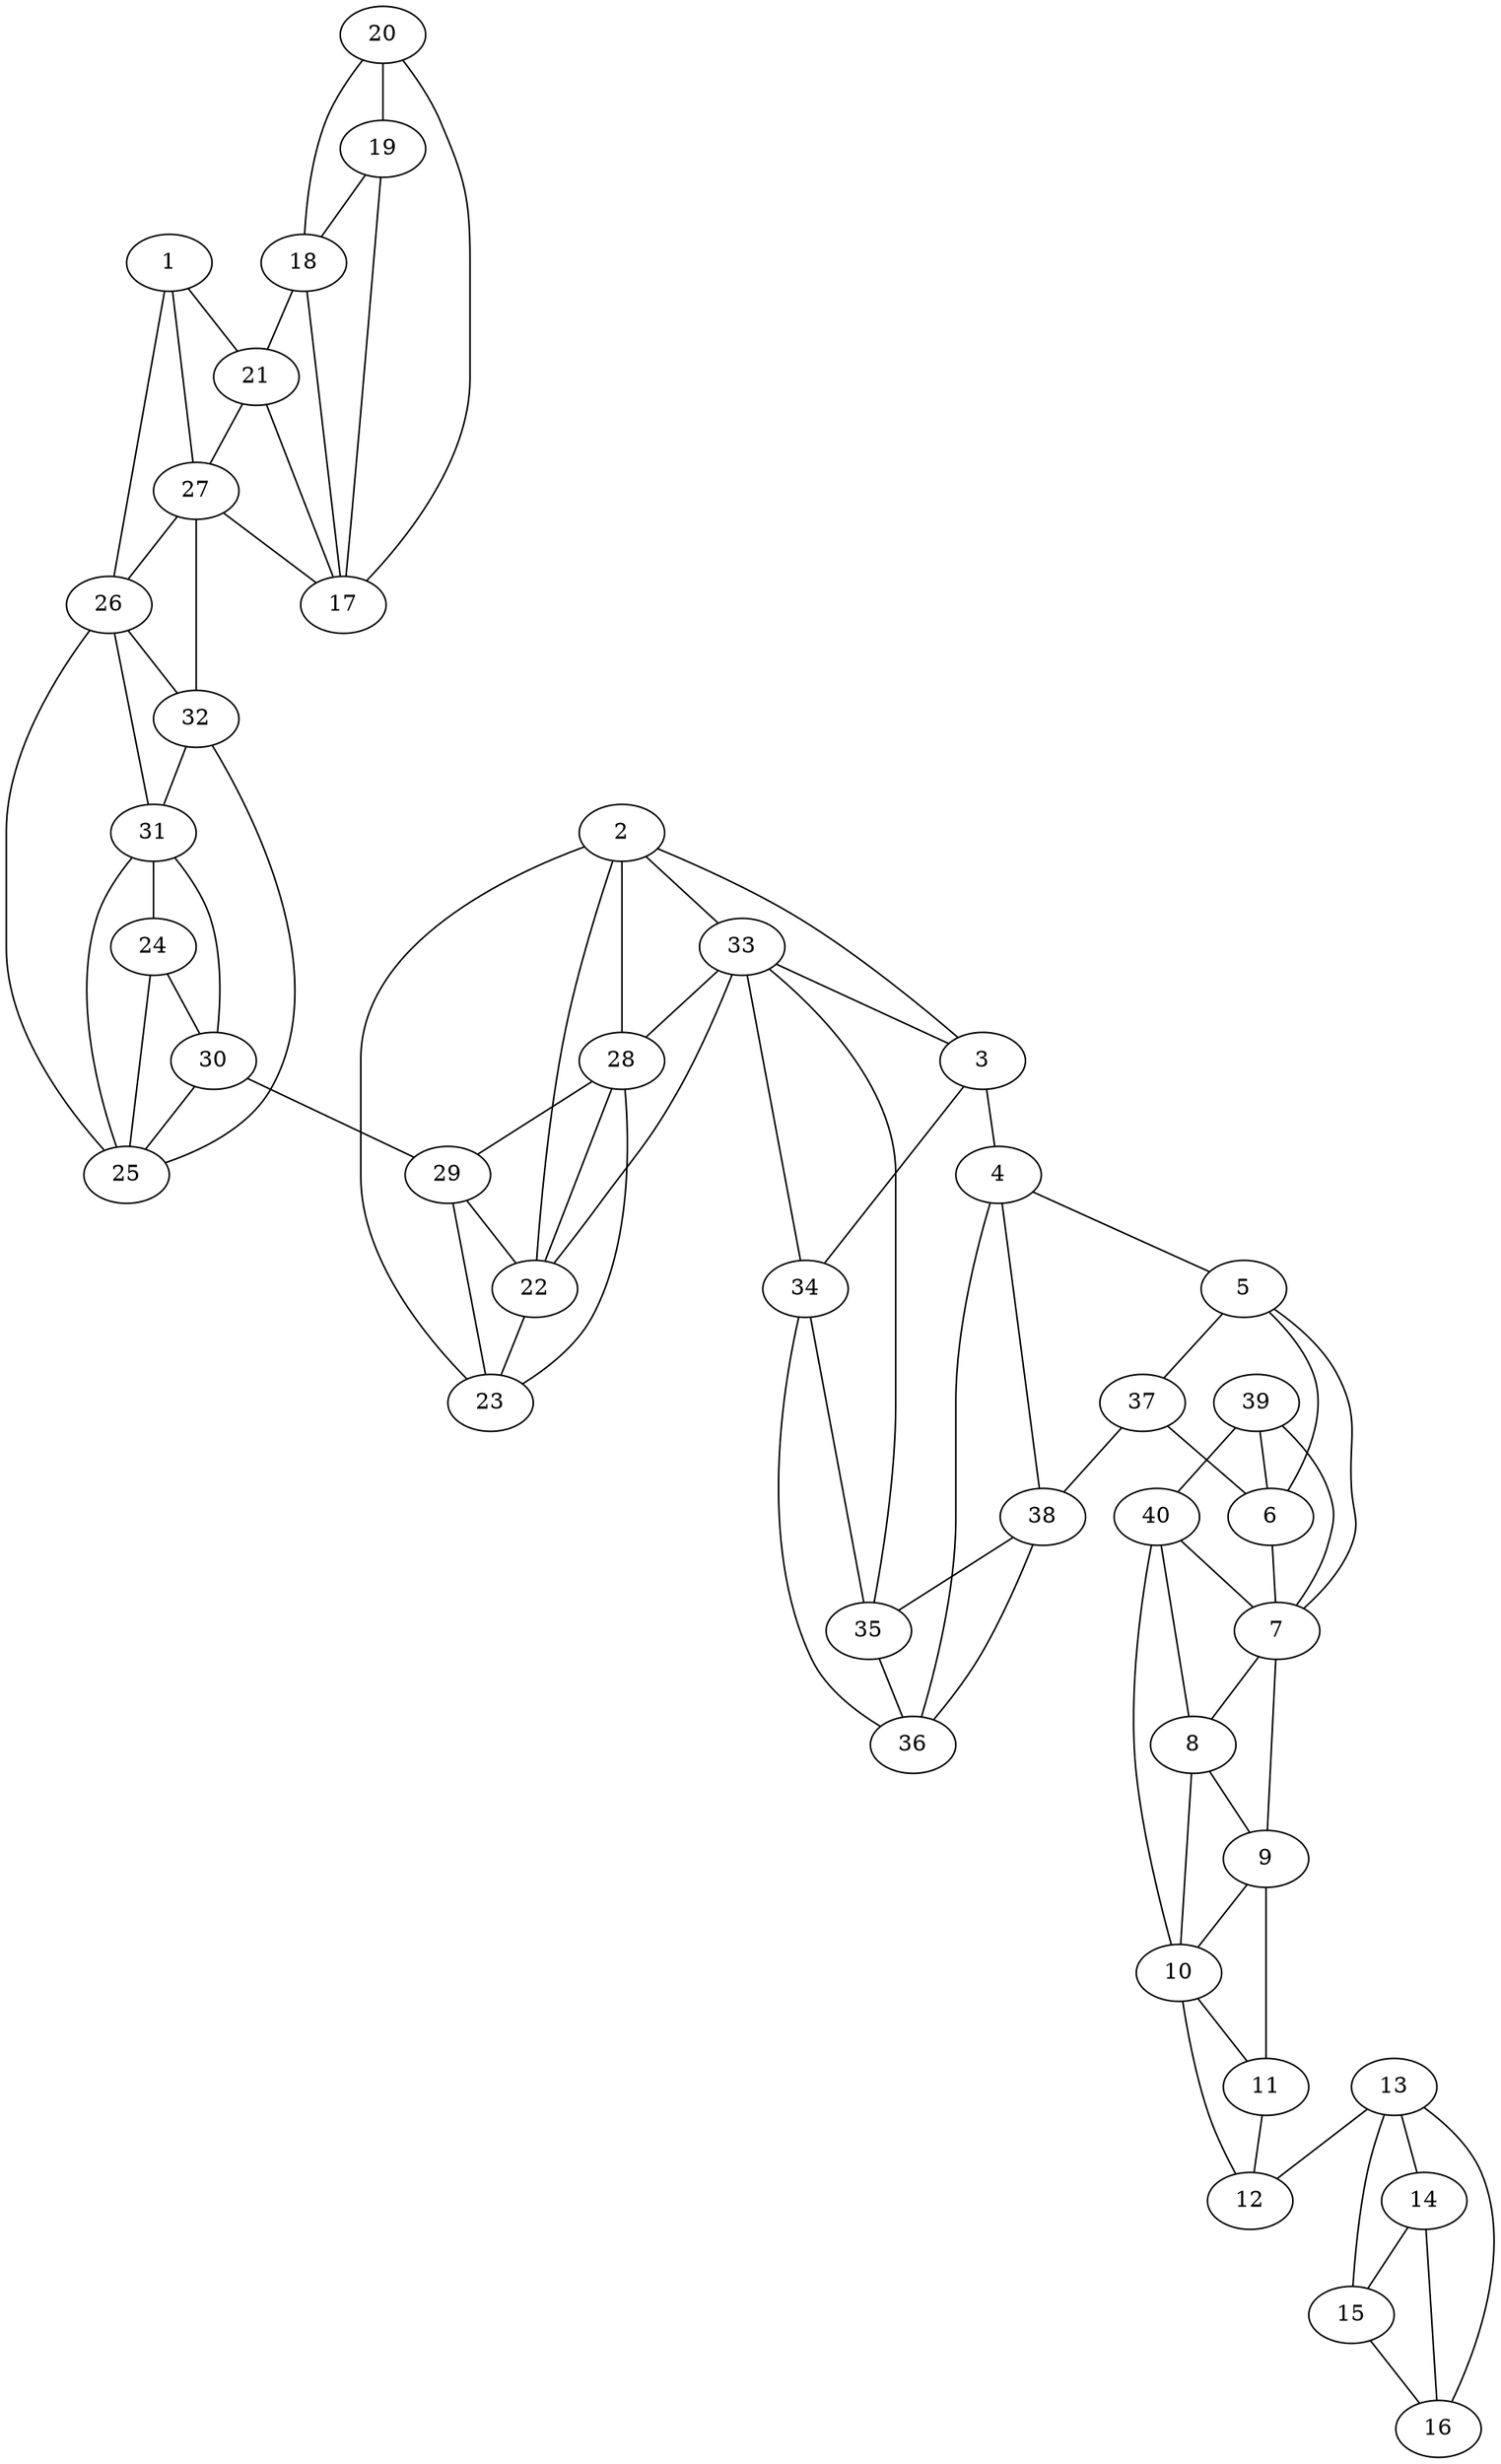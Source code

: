 graph pdb1ksw {
	1	 [aaLength=10,
		sequence=DGLCHRLTTV,
		type=0];
	21	 [aaLength=3,
		sequence=TQF,
		type=1];
	1 -- 21	 [distance0="40.86462",
		frequency=1,
		type0=2];
	26	 [aaLength=6,
		sequence=TQGLAK,
		type=1];
	1 -- 26	 [distance0="40.86462",
		frequency=1,
		type0=3];
	27	 [aaLength=3,
		sequence=YSK,
		type=1];
	1 -- 27	 [distance0="37.49556",
		frequency=1,
		type0=1];
	2	 [aaLength=10,
		sequence=SPEAFLQEAQ,
		type=0];
	22	 [aaLength=3,
		sequence=PGT,
		type=1];
	2 -- 22	 [distance0="41.41472",
		frequency=1,
		type0=1];
	23	 [aaLength=4,
		sequence=AIKT,
		type=1];
	2 -- 23	 [distance0="42.41673",
		frequency=1,
		type0=3];
	28	 [aaLength=3,
		sequence=PGT,
		type=1];
	2 -- 28	 [distance0="41.41472",
		frequency=1,
		type0=2];
	33	 [aaLength=2,
		sequence=QL,
		type=1];
	2 -- 33	 [distance0="11.0",
		frequency=1,
		type0=4];
	3	 [aaLength=3,
		sequence=GSL,
		type=0];
	3 -- 2	 [distance0="58.38343",
		frequency=1,
		type0=2];
	4	 [aaLength=13,
		sequence=HRDLRAANILVGE,
		type=0];
	3 -- 4	 [distance0="43.58272",
		frequency=1,
		type0=1];
	34	 [aaLength=9,
		sequence=DFLKGETGK,
		type=1];
	3 -- 34	 [distance0="68.50944",
		distance1="1.0",
		frequency=2,
		type0=3,
		type1=4];
	5	 [aaLength=7,
		sequence=IKWTAPE,
		type=0];
	4 -- 5	 [distance0="49.29635",
		frequency=1,
		type0=2];
	36	 [aaLength=8,
		sequence=ASGMAYVE,
		type=1];
	4 -- 36	 [distance0="61.50555",
		frequency=1,
		type0=3];
	38	 [aaLength=5,
		sequence=GLARL,
		type=1];
	4 -- 38	 [distance0="9.0",
		frequency=1,
		type0=4];
	7	 [aaLength=3,
		sequence=REV,
		type=0];
	5 -- 7	 [distance0="43.60551",
		frequency=1,
		type0=3];
	6	 [aaLength=22,
		sequence=TIKSDVWSFGILLTELTTKGRV,
		type=0];
	5 -- 6	 [distance0="15.57203",
		distance1="7.0",
		frequency=2,
		type0=1,
		type1=4];
	37	 [aaLength=5,
		sequence=YTARQ,
		type=1];
	5 -- 37	 [distance0="42.8968",
		frequency=1,
		type0=2];
	6 -- 7	 [distance0="29.45739",
		distance1="7.0",
		frequency=2,
		type0=2,
		type1=4];
	8	 [aaLength=6,
		sequence=CPESLH,
		type=0];
	7 -- 8	 [distance0="23.56257",
		frequency=1,
		type0=1];
	9	 [aaLength=6,
		sequence=LMCQCW,
		type=0];
	7 -- 9	 [distance0="33.03402",
		frequency=1,
		type0=3];
	10	 [aaLength=5,
		sequence=RPTFE,
		type=0];
	8 -- 10	 [distance0="22.85692",
		frequency=1,
		type0=2];
	8 -- 9	 [distance0="10.25531",
		distance1="1.0",
		frequency=2,
		type0=1,
		type1=4];
	9 -- 10	 [distance0="19.68219",
		distance1="6.0",
		frequency=2,
		type0=2,
		type1=4];
	11	 [aaLength=8,
		sequence=YLQAFLED,
		type=0];
	9 -- 11	 [distance0="20.15724",
		frequency=1,
		type0=3];
	10 -- 11	 [distance0="10.01907",
		distance1="0.0",
		frequency=2,
		type0=1,
		type1=5];
	12	 [aaLength=17,
		sequence=TSTEPQXQPGENL,
		type=0];
	11 -- 12	 [distance0="17.1183",
		distance1="2.0",
		frequency=2,
		type0=2,
		type1=4];
	12 -- 10	 [distance0="15.90714",
		frequency=1,
		type0=1];
	13	 [aaLength=11,
		sequence=vanDerWaals,
		type=0];
	13 -- 12	 [distance0="29.55824",
		frequency=1,
		type0=2];
	14	 [aaLength=12,
		sequence=vanDerWaals,
		type=0];
	13 -- 14	 [distance0="27.65355",
		distance1="0.0",
		frequency=2,
		type0=1,
		type1=4];
	15	 [aaLength=5,
		sequence=vanDerWaals,
		type=0];
	13 -- 15	 [distance0="35.35428",
		frequency=1,
		type0=3];
	14 -- 15	 [distance0="20.26774",
		distance1="0.0",
		frequency=2,
		type0=1,
		type1=4];
	16	 [aaLength=11,
		sequence=vanDerWaals,
		type=0];
	14 -- 16	 [distance0="22.63887",
		frequency=1,
		type0=2];
	15 -- 16	 [distance0="17.70525",
		distance1="0.0",
		frequency=2,
		type0=1,
		type1=4];
	16 -- 13	 [distance0="44.40799",
		frequency=1,
		type0=3];
	17	 [aaLength=5,
		sequence=GGFYI,
		type=1];
	17 -- 21	 [distance0="8.0",
		distance1="3.0",
		frequency=2,
		type0=1,
		type1=4];
	18	 [aaLength=6,
		sequence=VKHYKI,
		type=1];
	18 -- 17	 [distance0="11.0",
		distance1="5.0",
		frequency=2,
		type0=1,
		type1=4];
	18 -- 21	 [distance0="19.0",
		frequency=1,
		type0=3];
	19	 [aaLength=3,
		sequence=VSD,
		type=1];
	19 -- 17	 [distance0="22.0",
		frequency=1,
		type0=2];
	19 -- 18	 [distance0="11.0",
		distance1="8.0",
		frequency=2,
		type0=1,
		type1=4];
	20	 [aaLength=4,
		sequence=ENPR,
		type=1];
	20 -- 17	 [distance0="44.0",
		frequency=1,
		type0=3];
	20 -- 18	 [distance0="33.0",
		frequency=1,
		type0=2];
	20 -- 19	 [distance0="22.0",
		distance1="18.0",
		frequency=2,
		type0=1,
		type1=4];
	21 -- 27	 [distance0="9.0",
		frequency=1,
		type0=4];
	22 -- 23	 [distance0="6.0",
		frequency=1,
		type0=2];
	24	 [aaLength=11,
		sequence=CFGEVWMGTWN,
		type=1];
	25	 [aaLength=9,
		sequence=ESLRLEVKL,
		type=1];
	24 -- 25	 [distance0="12.0",
		frequency=1,
		type0=2];
	30	 [aaLength=11,
		sequence=CFGEVWMGTWN,
		type=1];
	24 -- 30	 [distance0="0.0",
		frequency=1,
		type0=5];
	26 -- 25	 [distance0="13.0",
		frequency=1,
		type0=2];
	31	 [aaLength=9,
		sequence=ESLRLEVKL,
		type=1];
	26 -- 31	 [distance0="13.0",
		distance1="7.0",
		frequency=2,
		type0=3,
		type1=4];
	32	 [aaLength=6,
		sequence=TQGLAK,
		type=1];
	26 -- 32	 [distance0="0.0",
		frequency=1,
		type0=1];
	27 -- 17	 [distance0="20.0",
		frequency=1,
		type0=2];
	27 -- 26	 [distance0="22.0",
		frequency=1,
		type0=3];
	27 -- 32	 [distance0="19.0",
		frequency=1,
		type0=4];
	28 -- 22	 [distance0="0.0",
		frequency=1,
		type0=5];
	28 -- 23	 [distance0="6.0",
		frequency=1,
		type0=2];
	29	 [aaLength=4,
		sequence=AIKT,
		type=1];
	28 -- 29	 [distance0="6.0",
		frequency=1,
		type0=3];
	29 -- 22	 [distance0="6.0",
		frequency=1,
		type0=2];
	29 -- 23	 [distance0="0.0",
		frequency=1,
		type0=5];
	30 -- 25	 [distance0="12.0",
		frequency=1,
		type0=2];
	30 -- 29	 [distance0="5.0",
		frequency=1,
		type0=4];
	30 -- 31	 [distance0="12.0",
		frequency=1,
		type0=3];
	31 -- 24	 [distance0="12.0",
		frequency=1,
		type0=2];
	31 -- 25	 [distance0="0.0",
		frequency=1,
		type0=5];
	32 -- 25	 [distance0="13.0",
		frequency=1,
		type0=2];
	32 -- 31	 [distance0="13.0",
		frequency=1,
		type0=3];
	33 -- 3	 [distance0="18.0",
		frequency=1,
		type0=4];
	33 -- 22	 [distance0="25.0",
		frequency=1,
		type0=2];
	33 -- 28	 [distance0="25.0",
		frequency=1,
		type0=3];
	33 -- 34	 [distance0="24.0",
		frequency=1,
		type0=1];
	35	 [aaLength=8,
		sequence=LPQLVDMA,
		type=1];
	34 -- 35	 [distance0="12.0",
		distance1="3.0",
		frequency=2,
		type0=1,
		type1=4];
	34 -- 36	 [distance0="23.0",
		frequency=1,
		type0=2];
	35 -- 33	 [distance0="36.0",
		frequency=1,
		type0=3];
	35 -- 36	 [distance0="11.0",
		distance1="3.0",
		frequency=2,
		type0=1,
		type1=4];
	37 -- 6	 [distance0="42.82033",
		frequency=1,
		type0=2];
	37 -- 38	 [distance0="10.0",
		frequency=1,
		type0=1];
	38 -- 35	 [distance0="46.0",
		frequency=1,
		type0=3];
	38 -- 36	 [distance0="35.0",
		frequency=1,
		type0=2];
	39	 [aaLength=4,
		sequence=DQVE,
		type=1];
	39 -- 7	 [distance0="39.36103",
		frequency=1,
		type0=2];
	39 -- 6	 [distance0="48.44152",
		frequency=1,
		type0=3];
	40	 [aaLength=4,
		sequence=RMPC,
		type=1];
	39 -- 40	 [distance0="7.0",
		distance1="3.0",
		frequency=2,
		type0=1,
		type1=4];
	40 -- 10	 [distance0="46.79691",
		frequency=1,
		type0=3];
	40 -- 7	 [distance0="40.67297",
		frequency=1,
		type0=2];
	40 -- 8	 [distance0="3.0",
		frequency=1,
		type0=4];
}
